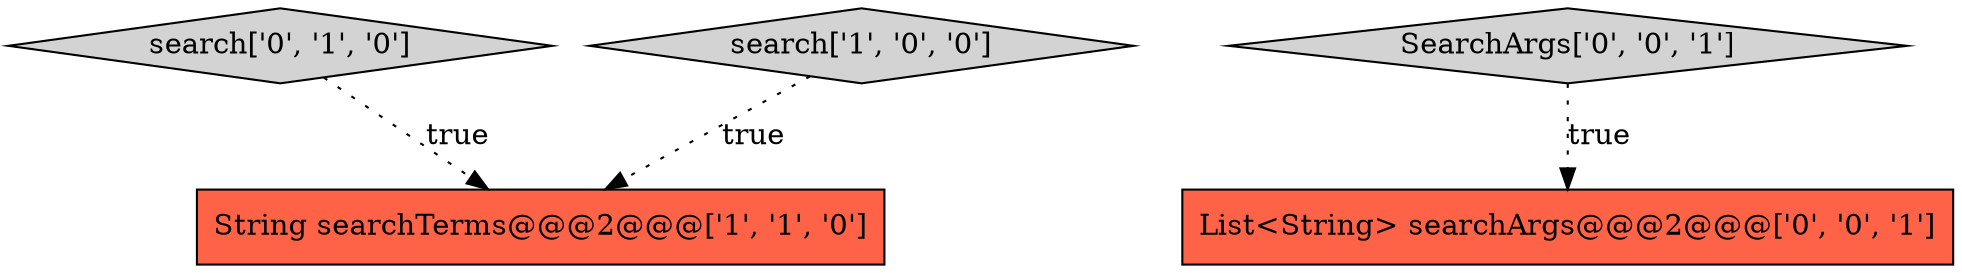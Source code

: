 digraph {
2 [style = filled, label = "search['0', '1', '0']", fillcolor = lightgray, shape = diamond image = "AAA0AAABBB2BBB"];
4 [style = filled, label = "SearchArgs['0', '0', '1']", fillcolor = lightgray, shape = diamond image = "AAA0AAABBB3BBB"];
3 [style = filled, label = "List<String> searchArgs@@@2@@@['0', '0', '1']", fillcolor = tomato, shape = box image = "AAA0AAABBB3BBB"];
1 [style = filled, label = "search['1', '0', '0']", fillcolor = lightgray, shape = diamond image = "AAA0AAABBB1BBB"];
0 [style = filled, label = "String searchTerms@@@2@@@['1', '1', '0']", fillcolor = tomato, shape = box image = "AAA0AAABBB1BBB"];
2->0 [style = dotted, label="true"];
4->3 [style = dotted, label="true"];
1->0 [style = dotted, label="true"];
}
